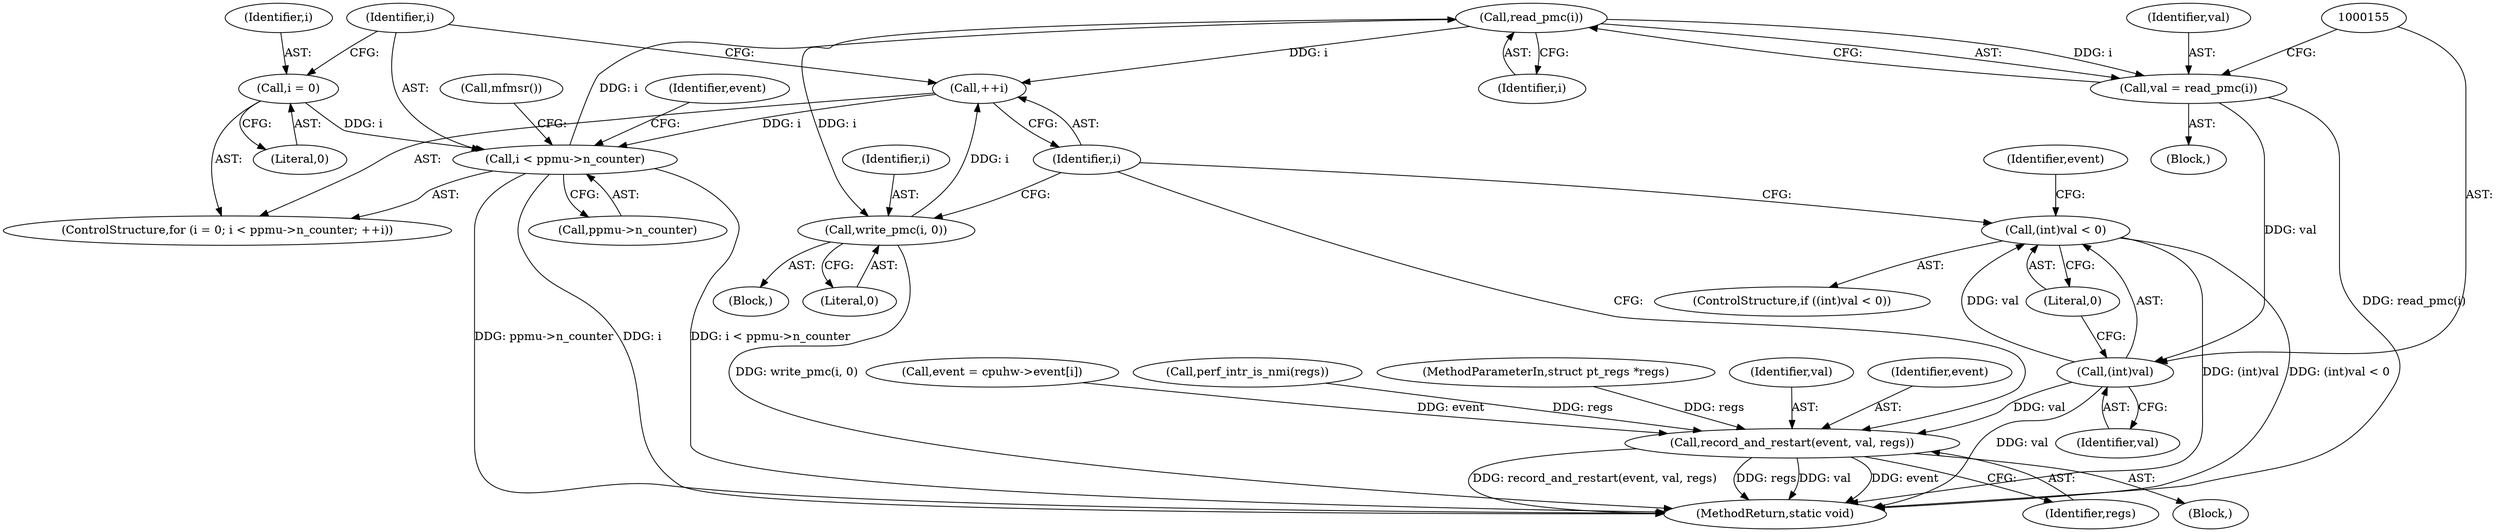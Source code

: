 digraph "0_linux_a8b0ca17b80e92faab46ee7179ba9e99ccb61233_17@API" {
"1000150" [label="(Call,read_pmc(i))"];
"1000133" [label="(Call,i < ppmu->n_counter)"];
"1000138" [label="(Call,++i)"];
"1000171" [label="(Call,write_pmc(i, 0))"];
"1000150" [label="(Call,read_pmc(i))"];
"1000130" [label="(Call,i = 0)"];
"1000148" [label="(Call,val = read_pmc(i))"];
"1000154" [label="(Call,(int)val)"];
"1000153" [label="(Call,(int)val < 0)"];
"1000165" [label="(Call,record_and_restart(event, val, regs))"];
"1000157" [label="(Literal,0)"];
"1000154" [label="(Call,(int)val)"];
"1000141" [label="(Call,event = cpuhw->event[i])"];
"1000142" [label="(Identifier,event)"];
"1000138" [label="(Call,++i)"];
"1000140" [label="(Block,)"];
"1000153" [label="(Call,(int)val < 0)"];
"1000156" [label="(Identifier,val)"];
"1000168" [label="(Identifier,regs)"];
"1000173" [label="(Literal,0)"];
"1000170" [label="(Block,)"];
"1000161" [label="(Block,)"];
"1000129" [label="(ControlStructure,for (i = 0; i < ppmu->n_counter; ++i))"];
"1000135" [label="(Call,ppmu->n_counter)"];
"1000176" [label="(Call,mfmsr())"];
"1000150" [label="(Call,read_pmc(i))"];
"1000151" [label="(Identifier,i)"];
"1000160" [label="(Identifier,event)"];
"1000165" [label="(Call,record_and_restart(event, val, regs))"];
"1000131" [label="(Identifier,i)"];
"1000133" [label="(Call,i < ppmu->n_counter)"];
"1000134" [label="(Identifier,i)"];
"1000149" [label="(Identifier,val)"];
"1000122" [label="(Call,perf_intr_is_nmi(regs))"];
"1000104" [label="(MethodParameterIn,struct pt_regs *regs)"];
"1000189" [label="(MethodReturn,static void)"];
"1000152" [label="(ControlStructure,if ((int)val < 0))"];
"1000132" [label="(Literal,0)"];
"1000139" [label="(Identifier,i)"];
"1000167" [label="(Identifier,val)"];
"1000148" [label="(Call,val = read_pmc(i))"];
"1000171" [label="(Call,write_pmc(i, 0))"];
"1000130" [label="(Call,i = 0)"];
"1000166" [label="(Identifier,event)"];
"1000172" [label="(Identifier,i)"];
"1000150" -> "1000148"  [label="AST: "];
"1000150" -> "1000151"  [label="CFG: "];
"1000151" -> "1000150"  [label="AST: "];
"1000148" -> "1000150"  [label="CFG: "];
"1000150" -> "1000138"  [label="DDG: i"];
"1000150" -> "1000148"  [label="DDG: i"];
"1000133" -> "1000150"  [label="DDG: i"];
"1000150" -> "1000171"  [label="DDG: i"];
"1000133" -> "1000129"  [label="AST: "];
"1000133" -> "1000135"  [label="CFG: "];
"1000134" -> "1000133"  [label="AST: "];
"1000135" -> "1000133"  [label="AST: "];
"1000142" -> "1000133"  [label="CFG: "];
"1000176" -> "1000133"  [label="CFG: "];
"1000133" -> "1000189"  [label="DDG: i"];
"1000133" -> "1000189"  [label="DDG: i < ppmu->n_counter"];
"1000133" -> "1000189"  [label="DDG: ppmu->n_counter"];
"1000138" -> "1000133"  [label="DDG: i"];
"1000130" -> "1000133"  [label="DDG: i"];
"1000138" -> "1000129"  [label="AST: "];
"1000138" -> "1000139"  [label="CFG: "];
"1000139" -> "1000138"  [label="AST: "];
"1000134" -> "1000138"  [label="CFG: "];
"1000171" -> "1000138"  [label="DDG: i"];
"1000171" -> "1000170"  [label="AST: "];
"1000171" -> "1000173"  [label="CFG: "];
"1000172" -> "1000171"  [label="AST: "];
"1000173" -> "1000171"  [label="AST: "];
"1000139" -> "1000171"  [label="CFG: "];
"1000171" -> "1000189"  [label="DDG: write_pmc(i, 0)"];
"1000130" -> "1000129"  [label="AST: "];
"1000130" -> "1000132"  [label="CFG: "];
"1000131" -> "1000130"  [label="AST: "];
"1000132" -> "1000130"  [label="AST: "];
"1000134" -> "1000130"  [label="CFG: "];
"1000148" -> "1000140"  [label="AST: "];
"1000149" -> "1000148"  [label="AST: "];
"1000155" -> "1000148"  [label="CFG: "];
"1000148" -> "1000189"  [label="DDG: read_pmc(i)"];
"1000148" -> "1000154"  [label="DDG: val"];
"1000154" -> "1000153"  [label="AST: "];
"1000154" -> "1000156"  [label="CFG: "];
"1000155" -> "1000154"  [label="AST: "];
"1000156" -> "1000154"  [label="AST: "];
"1000157" -> "1000154"  [label="CFG: "];
"1000154" -> "1000189"  [label="DDG: val"];
"1000154" -> "1000153"  [label="DDG: val"];
"1000154" -> "1000165"  [label="DDG: val"];
"1000153" -> "1000152"  [label="AST: "];
"1000153" -> "1000157"  [label="CFG: "];
"1000157" -> "1000153"  [label="AST: "];
"1000160" -> "1000153"  [label="CFG: "];
"1000139" -> "1000153"  [label="CFG: "];
"1000153" -> "1000189"  [label="DDG: (int)val < 0"];
"1000153" -> "1000189"  [label="DDG: (int)val"];
"1000165" -> "1000161"  [label="AST: "];
"1000165" -> "1000168"  [label="CFG: "];
"1000166" -> "1000165"  [label="AST: "];
"1000167" -> "1000165"  [label="AST: "];
"1000168" -> "1000165"  [label="AST: "];
"1000139" -> "1000165"  [label="CFG: "];
"1000165" -> "1000189"  [label="DDG: event"];
"1000165" -> "1000189"  [label="DDG: record_and_restart(event, val, regs)"];
"1000165" -> "1000189"  [label="DDG: regs"];
"1000165" -> "1000189"  [label="DDG: val"];
"1000141" -> "1000165"  [label="DDG: event"];
"1000122" -> "1000165"  [label="DDG: regs"];
"1000104" -> "1000165"  [label="DDG: regs"];
}
